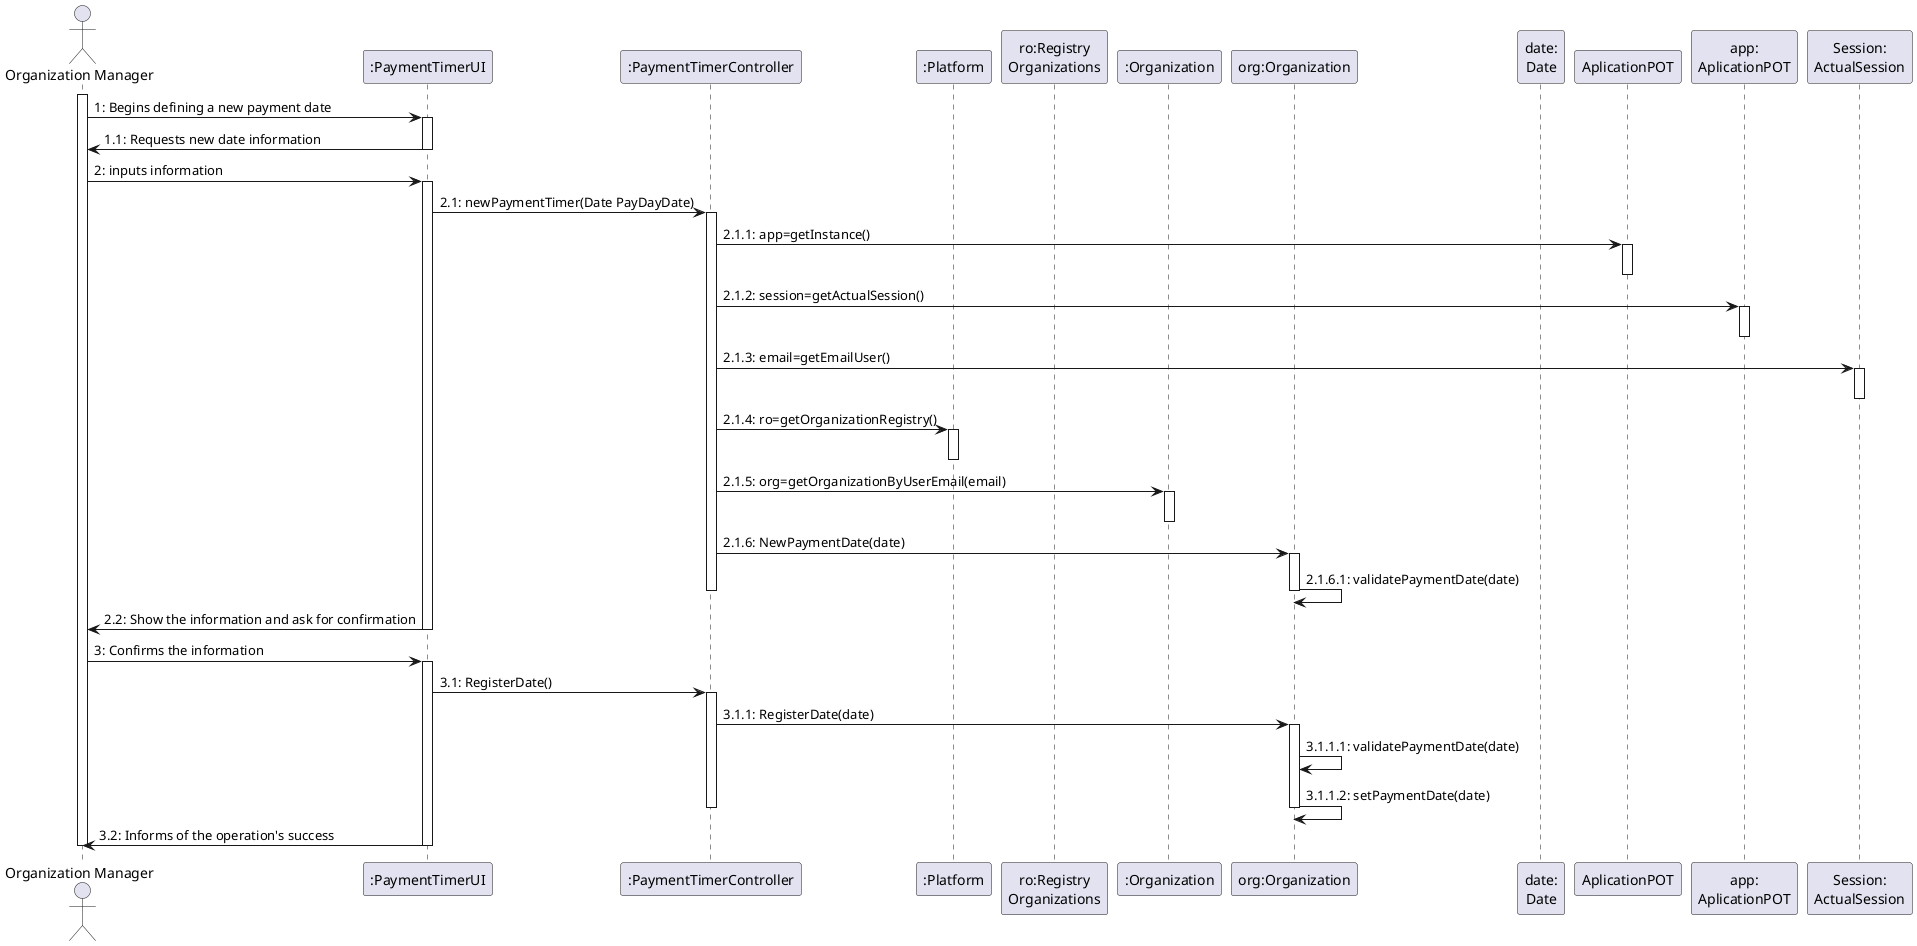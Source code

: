 @startuml

actor "Organization Manager" as OM

participant ":PaymentTimerUI" as UI
participant ":PaymentTimerController" as CTL

participant ":Platform" as PLAT
participant "ro:Registry\nOrganizations" as ORGS
participant ":Organization" as _ORG
participant "org:Organization" as ORG
participant "date:\nDate" as DATE

participant "AplicationPOT" as APOT
participant "app:\nAplicationPOT" as APP
participant "Session:\nActualSession" as SESH


activate OM
OM -> UI : 1: Begins defining a new payment date
activate UI
UI -> OM : 1.1: Requests new date information
deactivate UI

OM -> UI : 2: inputs information
activate UI
UI -> CTL : 2.1: newPaymentTimer(Date PayDayDate)
activate CTL
CTL -> APOT : 2.1.1: app=getInstance()
activate APOT
deactivate APOT
CTL -> APP : 2.1.2: session=getActualSession()
activate APP
deactivate APP
CTL -> SESH : 2.1.3: email=getEmailUser()
activate SESH
deactivate SESH
CTL -> PLAT : 2.1.4: ro=getOrganizationRegistry()
activate PLAT
deactivate PLAT
CTL -> _ORG : 2.1.5: org=getOrganizationByUserEmail(email)
activate _ORG
deactivate _ORG
CTL -> ORG : 2.1.6: NewPaymentDate(date)
activate ORG
ORG -> ORG : 2.1.6.1: validatePaymentDate(date)
deactivate ORG
deactivate CTL
UI->OM : 2.2: Show the information and ask for confirmation
deactivate UI

OM -> UI :  3: Confirms the information
activate UI
UI -> CTL : 3.1: RegisterDate()
activate CTL
CTL -> ORG : 3.1.1: RegisterDate(date)
activate ORG
ORG -> ORG : 3.1.1.1: validatePaymentDate(date)
ORG -> ORG : 3.1.1.2: setPaymentDate(date)
deactivate ORG
deactivate CTL
UI -> OM : 3.2: Informs of the operation's success
deactivate UI
deactivate OM


@enduml

